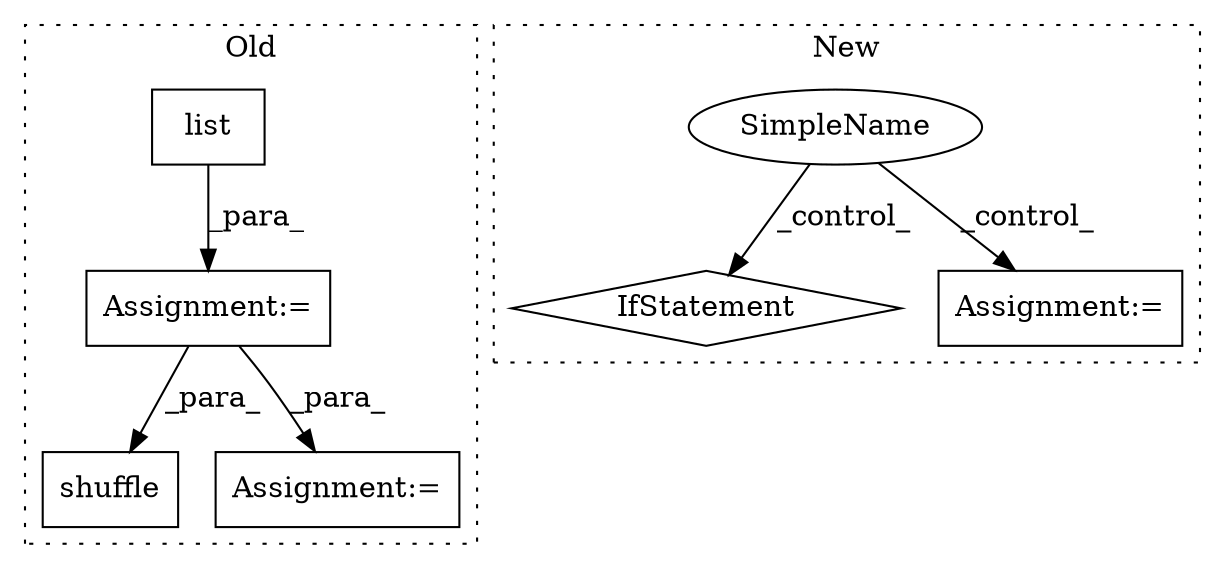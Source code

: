 digraph G {
subgraph cluster0 {
1 [label="shuffle" a="32" s="596,611" l="8,1" shape="box"];
3 [label="list" a="32" s="462,485" l="5,1" shape="box"];
4 [label="Assignment:=" a="7" s="461" l="1" shape="box"];
5 [label="Assignment:=" a="7" s="537" l="1" shape="box"];
label = "Old";
style="dotted";
}
subgraph cluster1 {
2 [label="IfStatement" a="25" s="2037" l="23" shape="diamond"];
6 [label="SimpleName" a="42" s="" l="" shape="ellipse"];
7 [label="Assignment:=" a="7" s="2037" l="23" shape="box"];
label = "New";
style="dotted";
}
3 -> 4 [label="_para_"];
4 -> 5 [label="_para_"];
4 -> 1 [label="_para_"];
6 -> 2 [label="_control_"];
6 -> 7 [label="_control_"];
}